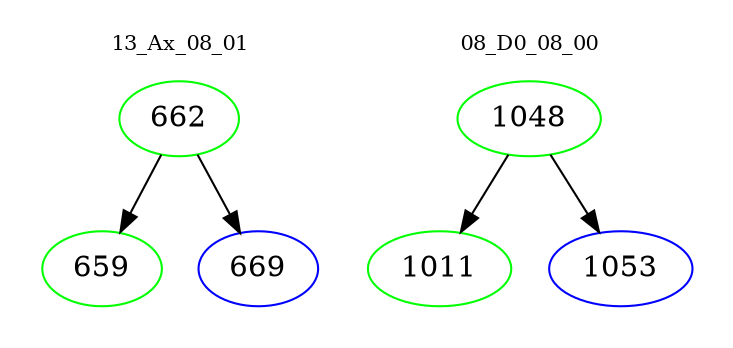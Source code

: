 digraph{
subgraph cluster_0 {
color = white
label = "13_Ax_08_01";
fontsize=10;
T0_662 [label="662", color="green"]
T0_662 -> T0_659 [color="black"]
T0_659 [label="659", color="green"]
T0_662 -> T0_669 [color="black"]
T0_669 [label="669", color="blue"]
}
subgraph cluster_1 {
color = white
label = "08_D0_08_00";
fontsize=10;
T1_1048 [label="1048", color="green"]
T1_1048 -> T1_1011 [color="black"]
T1_1011 [label="1011", color="green"]
T1_1048 -> T1_1053 [color="black"]
T1_1053 [label="1053", color="blue"]
}
}
